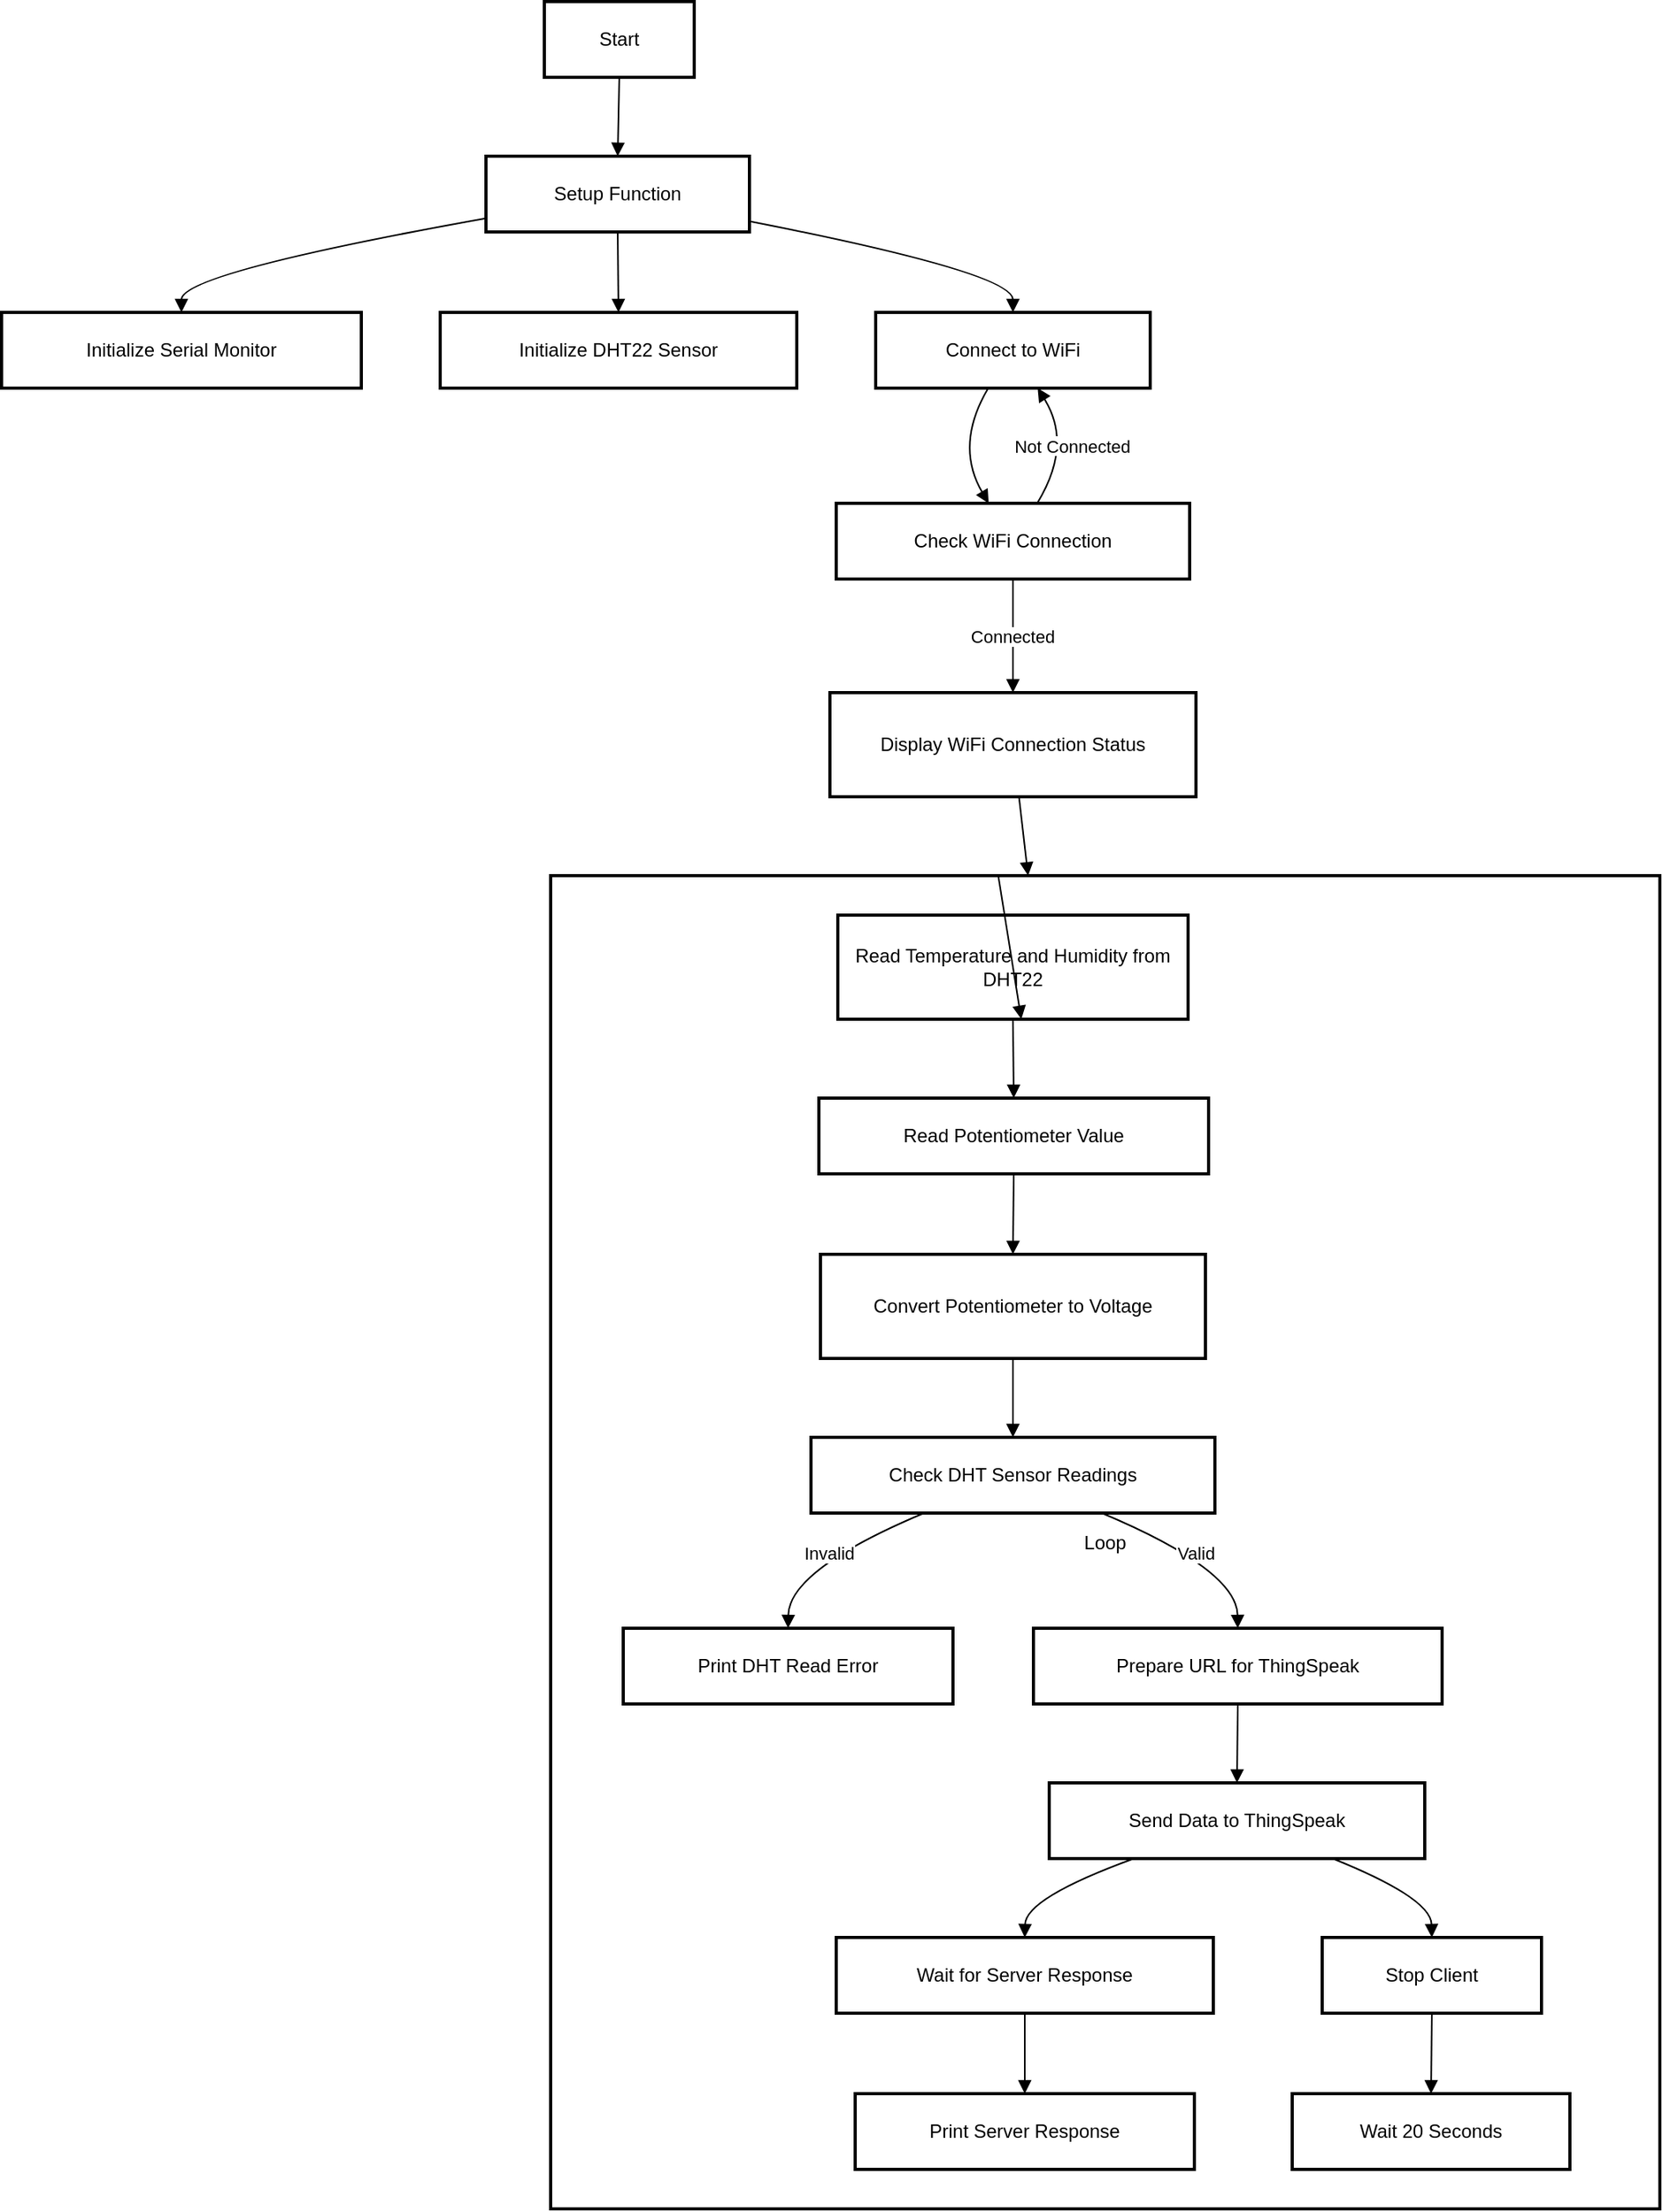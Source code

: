 <mxfile version="25.0.3">
  <diagram name="Halaman-1" id="lArHoZF3gINwvvaXJTCt">
    <mxGraphModel dx="1050" dy="557" grid="1" gridSize="10" guides="1" tooltips="1" connect="1" arrows="1" fold="1" page="1" pageScale="1" pageWidth="827" pageHeight="1169" math="0" shadow="0">
      <root>
        <mxCell id="0" />
        <mxCell id="1" parent="0" />
        <mxCell id="3RElcuRTFDjpTE77Wpcv-1" value="Loop" style="whiteSpace=wrap;strokeWidth=2;" vertex="1" parent="1">
          <mxGeometry x="368" y="574" width="703" height="845" as="geometry" />
        </mxCell>
        <mxCell id="3RElcuRTFDjpTE77Wpcv-2" value="Start" style="whiteSpace=wrap;strokeWidth=2;" vertex="1" parent="1">
          <mxGeometry x="364" y="20" width="95" height="48" as="geometry" />
        </mxCell>
        <mxCell id="3RElcuRTFDjpTE77Wpcv-3" value="Setup Function" style="whiteSpace=wrap;strokeWidth=2;" vertex="1" parent="1">
          <mxGeometry x="327" y="118" width="167" height="48" as="geometry" />
        </mxCell>
        <mxCell id="3RElcuRTFDjpTE77Wpcv-4" value="Initialize Serial Monitor" style="whiteSpace=wrap;strokeWidth=2;" vertex="1" parent="1">
          <mxGeometry x="20" y="217" width="228" height="48" as="geometry" />
        </mxCell>
        <mxCell id="3RElcuRTFDjpTE77Wpcv-5" value="Initialize DHT22 Sensor" style="whiteSpace=wrap;strokeWidth=2;" vertex="1" parent="1">
          <mxGeometry x="298" y="217" width="226" height="48" as="geometry" />
        </mxCell>
        <mxCell id="3RElcuRTFDjpTE77Wpcv-6" value="Connect to WiFi" style="whiteSpace=wrap;strokeWidth=2;" vertex="1" parent="1">
          <mxGeometry x="574" y="217" width="174" height="48" as="geometry" />
        </mxCell>
        <mxCell id="3RElcuRTFDjpTE77Wpcv-7" value="Check WiFi Connection" style="whiteSpace=wrap;strokeWidth=2;" vertex="1" parent="1">
          <mxGeometry x="549" y="338" width="224" height="48" as="geometry" />
        </mxCell>
        <mxCell id="3RElcuRTFDjpTE77Wpcv-8" value="Display WiFi Connection Status" style="whiteSpace=wrap;strokeWidth=2;" vertex="1" parent="1">
          <mxGeometry x="545" y="458" width="232" height="66" as="geometry" />
        </mxCell>
        <mxCell id="3RElcuRTFDjpTE77Wpcv-9" value="Read Temperature and Humidity from DHT22" style="whiteSpace=wrap;strokeWidth=2;" vertex="1" parent="1">
          <mxGeometry x="550" y="599" width="222" height="66" as="geometry" />
        </mxCell>
        <mxCell id="3RElcuRTFDjpTE77Wpcv-10" value="Read Potentiometer Value" style="whiteSpace=wrap;strokeWidth=2;" vertex="1" parent="1">
          <mxGeometry x="538" y="715" width="247" height="48" as="geometry" />
        </mxCell>
        <mxCell id="3RElcuRTFDjpTE77Wpcv-11" value="Convert Potentiometer to Voltage" style="whiteSpace=wrap;strokeWidth=2;" vertex="1" parent="1">
          <mxGeometry x="539" y="814" width="244" height="66" as="geometry" />
        </mxCell>
        <mxCell id="3RElcuRTFDjpTE77Wpcv-12" value="Check DHT Sensor Readings" style="whiteSpace=wrap;strokeWidth=2;" vertex="1" parent="1">
          <mxGeometry x="533" y="930" width="256" height="48" as="geometry" />
        </mxCell>
        <mxCell id="3RElcuRTFDjpTE77Wpcv-13" value="Print DHT Read Error" style="whiteSpace=wrap;strokeWidth=2;" vertex="1" parent="1">
          <mxGeometry x="414" y="1051" width="209" height="48" as="geometry" />
        </mxCell>
        <mxCell id="3RElcuRTFDjpTE77Wpcv-14" value="Prepare URL for ThingSpeak" style="whiteSpace=wrap;strokeWidth=2;" vertex="1" parent="1">
          <mxGeometry x="674" y="1051" width="259" height="48" as="geometry" />
        </mxCell>
        <mxCell id="3RElcuRTFDjpTE77Wpcv-15" value="Send Data to ThingSpeak" style="whiteSpace=wrap;strokeWidth=2;" vertex="1" parent="1">
          <mxGeometry x="684" y="1149" width="238" height="48" as="geometry" />
        </mxCell>
        <mxCell id="3RElcuRTFDjpTE77Wpcv-16" value="Wait for Server Response" style="whiteSpace=wrap;strokeWidth=2;" vertex="1" parent="1">
          <mxGeometry x="549" y="1247" width="239" height="48" as="geometry" />
        </mxCell>
        <mxCell id="3RElcuRTFDjpTE77Wpcv-17" value="Print Server Response" style="whiteSpace=wrap;strokeWidth=2;" vertex="1" parent="1">
          <mxGeometry x="561" y="1346" width="215" height="48" as="geometry" />
        </mxCell>
        <mxCell id="3RElcuRTFDjpTE77Wpcv-18" value="Stop Client" style="whiteSpace=wrap;strokeWidth=2;" vertex="1" parent="1">
          <mxGeometry x="857" y="1247" width="139" height="48" as="geometry" />
        </mxCell>
        <mxCell id="3RElcuRTFDjpTE77Wpcv-19" value="Wait 20 Seconds" style="whiteSpace=wrap;strokeWidth=2;" vertex="1" parent="1">
          <mxGeometry x="838" y="1346" width="176" height="48" as="geometry" />
        </mxCell>
        <mxCell id="3RElcuRTFDjpTE77Wpcv-20" value="" style="curved=1;startArrow=none;endArrow=block;exitX=0.5;exitY=1.01;entryX=0.5;entryY=0.01;rounded=0;" edge="1" parent="1" source="3RElcuRTFDjpTE77Wpcv-2" target="3RElcuRTFDjpTE77Wpcv-3">
          <mxGeometry relative="1" as="geometry">
            <Array as="points" />
          </mxGeometry>
        </mxCell>
        <mxCell id="3RElcuRTFDjpTE77Wpcv-21" value="" style="curved=1;startArrow=none;endArrow=block;exitX=0;exitY=0.82;entryX=0.5;entryY=0;rounded=0;" edge="1" parent="1" source="3RElcuRTFDjpTE77Wpcv-3" target="3RElcuRTFDjpTE77Wpcv-4">
          <mxGeometry relative="1" as="geometry">
            <Array as="points">
              <mxPoint x="134" y="192" />
            </Array>
          </mxGeometry>
        </mxCell>
        <mxCell id="3RElcuRTFDjpTE77Wpcv-22" value="" style="curved=1;startArrow=none;endArrow=block;exitX=0.5;exitY=1.02;entryX=0.5;entryY=0;rounded=0;" edge="1" parent="1" source="3RElcuRTFDjpTE77Wpcv-3" target="3RElcuRTFDjpTE77Wpcv-5">
          <mxGeometry relative="1" as="geometry">
            <Array as="points" />
          </mxGeometry>
        </mxCell>
        <mxCell id="3RElcuRTFDjpTE77Wpcv-23" value="" style="curved=1;startArrow=none;endArrow=block;exitX=1;exitY=0.86;entryX=0.5;entryY=0;rounded=0;" edge="1" parent="1" source="3RElcuRTFDjpTE77Wpcv-3" target="3RElcuRTFDjpTE77Wpcv-6">
          <mxGeometry relative="1" as="geometry">
            <Array as="points">
              <mxPoint x="661" y="192" />
            </Array>
          </mxGeometry>
        </mxCell>
        <mxCell id="3RElcuRTFDjpTE77Wpcv-24" value="" style="curved=1;startArrow=none;endArrow=block;exitX=0.41;exitY=1;entryX=0.43;entryY=-0.01;rounded=0;" edge="1" parent="1" source="3RElcuRTFDjpTE77Wpcv-6" target="3RElcuRTFDjpTE77Wpcv-7">
          <mxGeometry relative="1" as="geometry">
            <Array as="points">
              <mxPoint x="624" y="301" />
            </Array>
          </mxGeometry>
        </mxCell>
        <mxCell id="3RElcuRTFDjpTE77Wpcv-25" value="Not Connected" style="curved=1;startArrow=none;endArrow=block;exitX=0.57;exitY=-0.01;entryX=0.59;entryY=1;rounded=0;" edge="1" parent="1" source="3RElcuRTFDjpTE77Wpcv-7" target="3RElcuRTFDjpTE77Wpcv-6">
          <mxGeometry relative="1" as="geometry">
            <Array as="points">
              <mxPoint x="699" y="301" />
            </Array>
          </mxGeometry>
        </mxCell>
        <mxCell id="3RElcuRTFDjpTE77Wpcv-26" value="Connected" style="curved=1;startArrow=none;endArrow=block;exitX=0.5;exitY=1;entryX=0.5;entryY=0.01;rounded=0;" edge="1" parent="1" source="3RElcuRTFDjpTE77Wpcv-7" target="3RElcuRTFDjpTE77Wpcv-8">
          <mxGeometry relative="1" as="geometry">
            <Array as="points" />
          </mxGeometry>
        </mxCell>
        <mxCell id="3RElcuRTFDjpTE77Wpcv-27" value="" style="curved=1;startArrow=none;endArrow=block;exitX=0.5;exitY=1.01;entryX=0.5;entryY=0.01;rounded=0;" edge="1" parent="1" source="3RElcuRTFDjpTE77Wpcv-9" target="3RElcuRTFDjpTE77Wpcv-10">
          <mxGeometry relative="1" as="geometry">
            <Array as="points" />
          </mxGeometry>
        </mxCell>
        <mxCell id="3RElcuRTFDjpTE77Wpcv-28" value="" style="curved=1;startArrow=none;endArrow=block;exitX=0.5;exitY=1.02;entryX=0.5;entryY=0;rounded=0;" edge="1" parent="1" source="3RElcuRTFDjpTE77Wpcv-10" target="3RElcuRTFDjpTE77Wpcv-11">
          <mxGeometry relative="1" as="geometry">
            <Array as="points" />
          </mxGeometry>
        </mxCell>
        <mxCell id="3RElcuRTFDjpTE77Wpcv-29" value="" style="curved=1;startArrow=none;endArrow=block;exitX=0.5;exitY=1;entryX=0.5;entryY=0;rounded=0;" edge="1" parent="1" source="3RElcuRTFDjpTE77Wpcv-11" target="3RElcuRTFDjpTE77Wpcv-12">
          <mxGeometry relative="1" as="geometry">
            <Array as="points" />
          </mxGeometry>
        </mxCell>
        <mxCell id="3RElcuRTFDjpTE77Wpcv-30" value="Invalid" style="curved=1;startArrow=none;endArrow=block;exitX=0.28;exitY=1;entryX=0.5;entryY=-0.01;rounded=0;" edge="1" parent="1" source="3RElcuRTFDjpTE77Wpcv-12" target="3RElcuRTFDjpTE77Wpcv-13">
          <mxGeometry relative="1" as="geometry">
            <Array as="points">
              <mxPoint x="519" y="1014" />
            </Array>
          </mxGeometry>
        </mxCell>
        <mxCell id="3RElcuRTFDjpTE77Wpcv-31" value="Valid" style="curved=1;startArrow=none;endArrow=block;exitX=0.72;exitY=1;entryX=0.5;entryY=-0.01;rounded=0;" edge="1" parent="1" source="3RElcuRTFDjpTE77Wpcv-12" target="3RElcuRTFDjpTE77Wpcv-14">
          <mxGeometry relative="1" as="geometry">
            <Array as="points">
              <mxPoint x="803" y="1014" />
            </Array>
          </mxGeometry>
        </mxCell>
        <mxCell id="3RElcuRTFDjpTE77Wpcv-32" value="" style="curved=1;startArrow=none;endArrow=block;exitX=0.5;exitY=1;entryX=0.5;entryY=0;rounded=0;" edge="1" parent="1" source="3RElcuRTFDjpTE77Wpcv-14" target="3RElcuRTFDjpTE77Wpcv-15">
          <mxGeometry relative="1" as="geometry">
            <Array as="points" />
          </mxGeometry>
        </mxCell>
        <mxCell id="3RElcuRTFDjpTE77Wpcv-33" value="" style="curved=1;startArrow=none;endArrow=block;exitX=0.22;exitY=1.01;entryX=0.5;entryY=0.01;rounded=0;" edge="1" parent="1" source="3RElcuRTFDjpTE77Wpcv-15" target="3RElcuRTFDjpTE77Wpcv-16">
          <mxGeometry relative="1" as="geometry">
            <Array as="points">
              <mxPoint x="669" y="1222" />
            </Array>
          </mxGeometry>
        </mxCell>
        <mxCell id="3RElcuRTFDjpTE77Wpcv-34" value="" style="curved=1;startArrow=none;endArrow=block;exitX=0.5;exitY=1.02;entryX=0.5;entryY=0;rounded=0;" edge="1" parent="1" source="3RElcuRTFDjpTE77Wpcv-16" target="3RElcuRTFDjpTE77Wpcv-17">
          <mxGeometry relative="1" as="geometry">
            <Array as="points" />
          </mxGeometry>
        </mxCell>
        <mxCell id="3RElcuRTFDjpTE77Wpcv-35" value="" style="curved=1;startArrow=none;endArrow=block;exitX=0.76;exitY=1.01;entryX=0.5;entryY=0.01;rounded=0;" edge="1" parent="1" source="3RElcuRTFDjpTE77Wpcv-15" target="3RElcuRTFDjpTE77Wpcv-18">
          <mxGeometry relative="1" as="geometry">
            <Array as="points">
              <mxPoint x="926" y="1222" />
            </Array>
          </mxGeometry>
        </mxCell>
        <mxCell id="3RElcuRTFDjpTE77Wpcv-36" value="" style="curved=1;startArrow=none;endArrow=block;exitX=0.5;exitY=1.02;entryX=0.5;entryY=0;rounded=0;" edge="1" parent="1" source="3RElcuRTFDjpTE77Wpcv-18" target="3RElcuRTFDjpTE77Wpcv-19">
          <mxGeometry relative="1" as="geometry">
            <Array as="points" />
          </mxGeometry>
        </mxCell>
        <mxCell id="3RElcuRTFDjpTE77Wpcv-37" value="" style="curved=1;startArrow=none;endArrow=block;rounded=0;" edge="1" parent="1" source="3RElcuRTFDjpTE77Wpcv-8" target="3RElcuRTFDjpTE77Wpcv-1">
          <mxGeometry relative="1" as="geometry">
            <Array as="points" />
          </mxGeometry>
        </mxCell>
        <mxCell id="3RElcuRTFDjpTE77Wpcv-38" value="" style="curved=1;startArrow=none;endArrow=block;rounded=0;" edge="1" parent="1" source="3RElcuRTFDjpTE77Wpcv-1" target="3RElcuRTFDjpTE77Wpcv-9">
          <mxGeometry relative="1" as="geometry">
            <Array as="points" />
          </mxGeometry>
        </mxCell>
      </root>
    </mxGraphModel>
  </diagram>
</mxfile>
